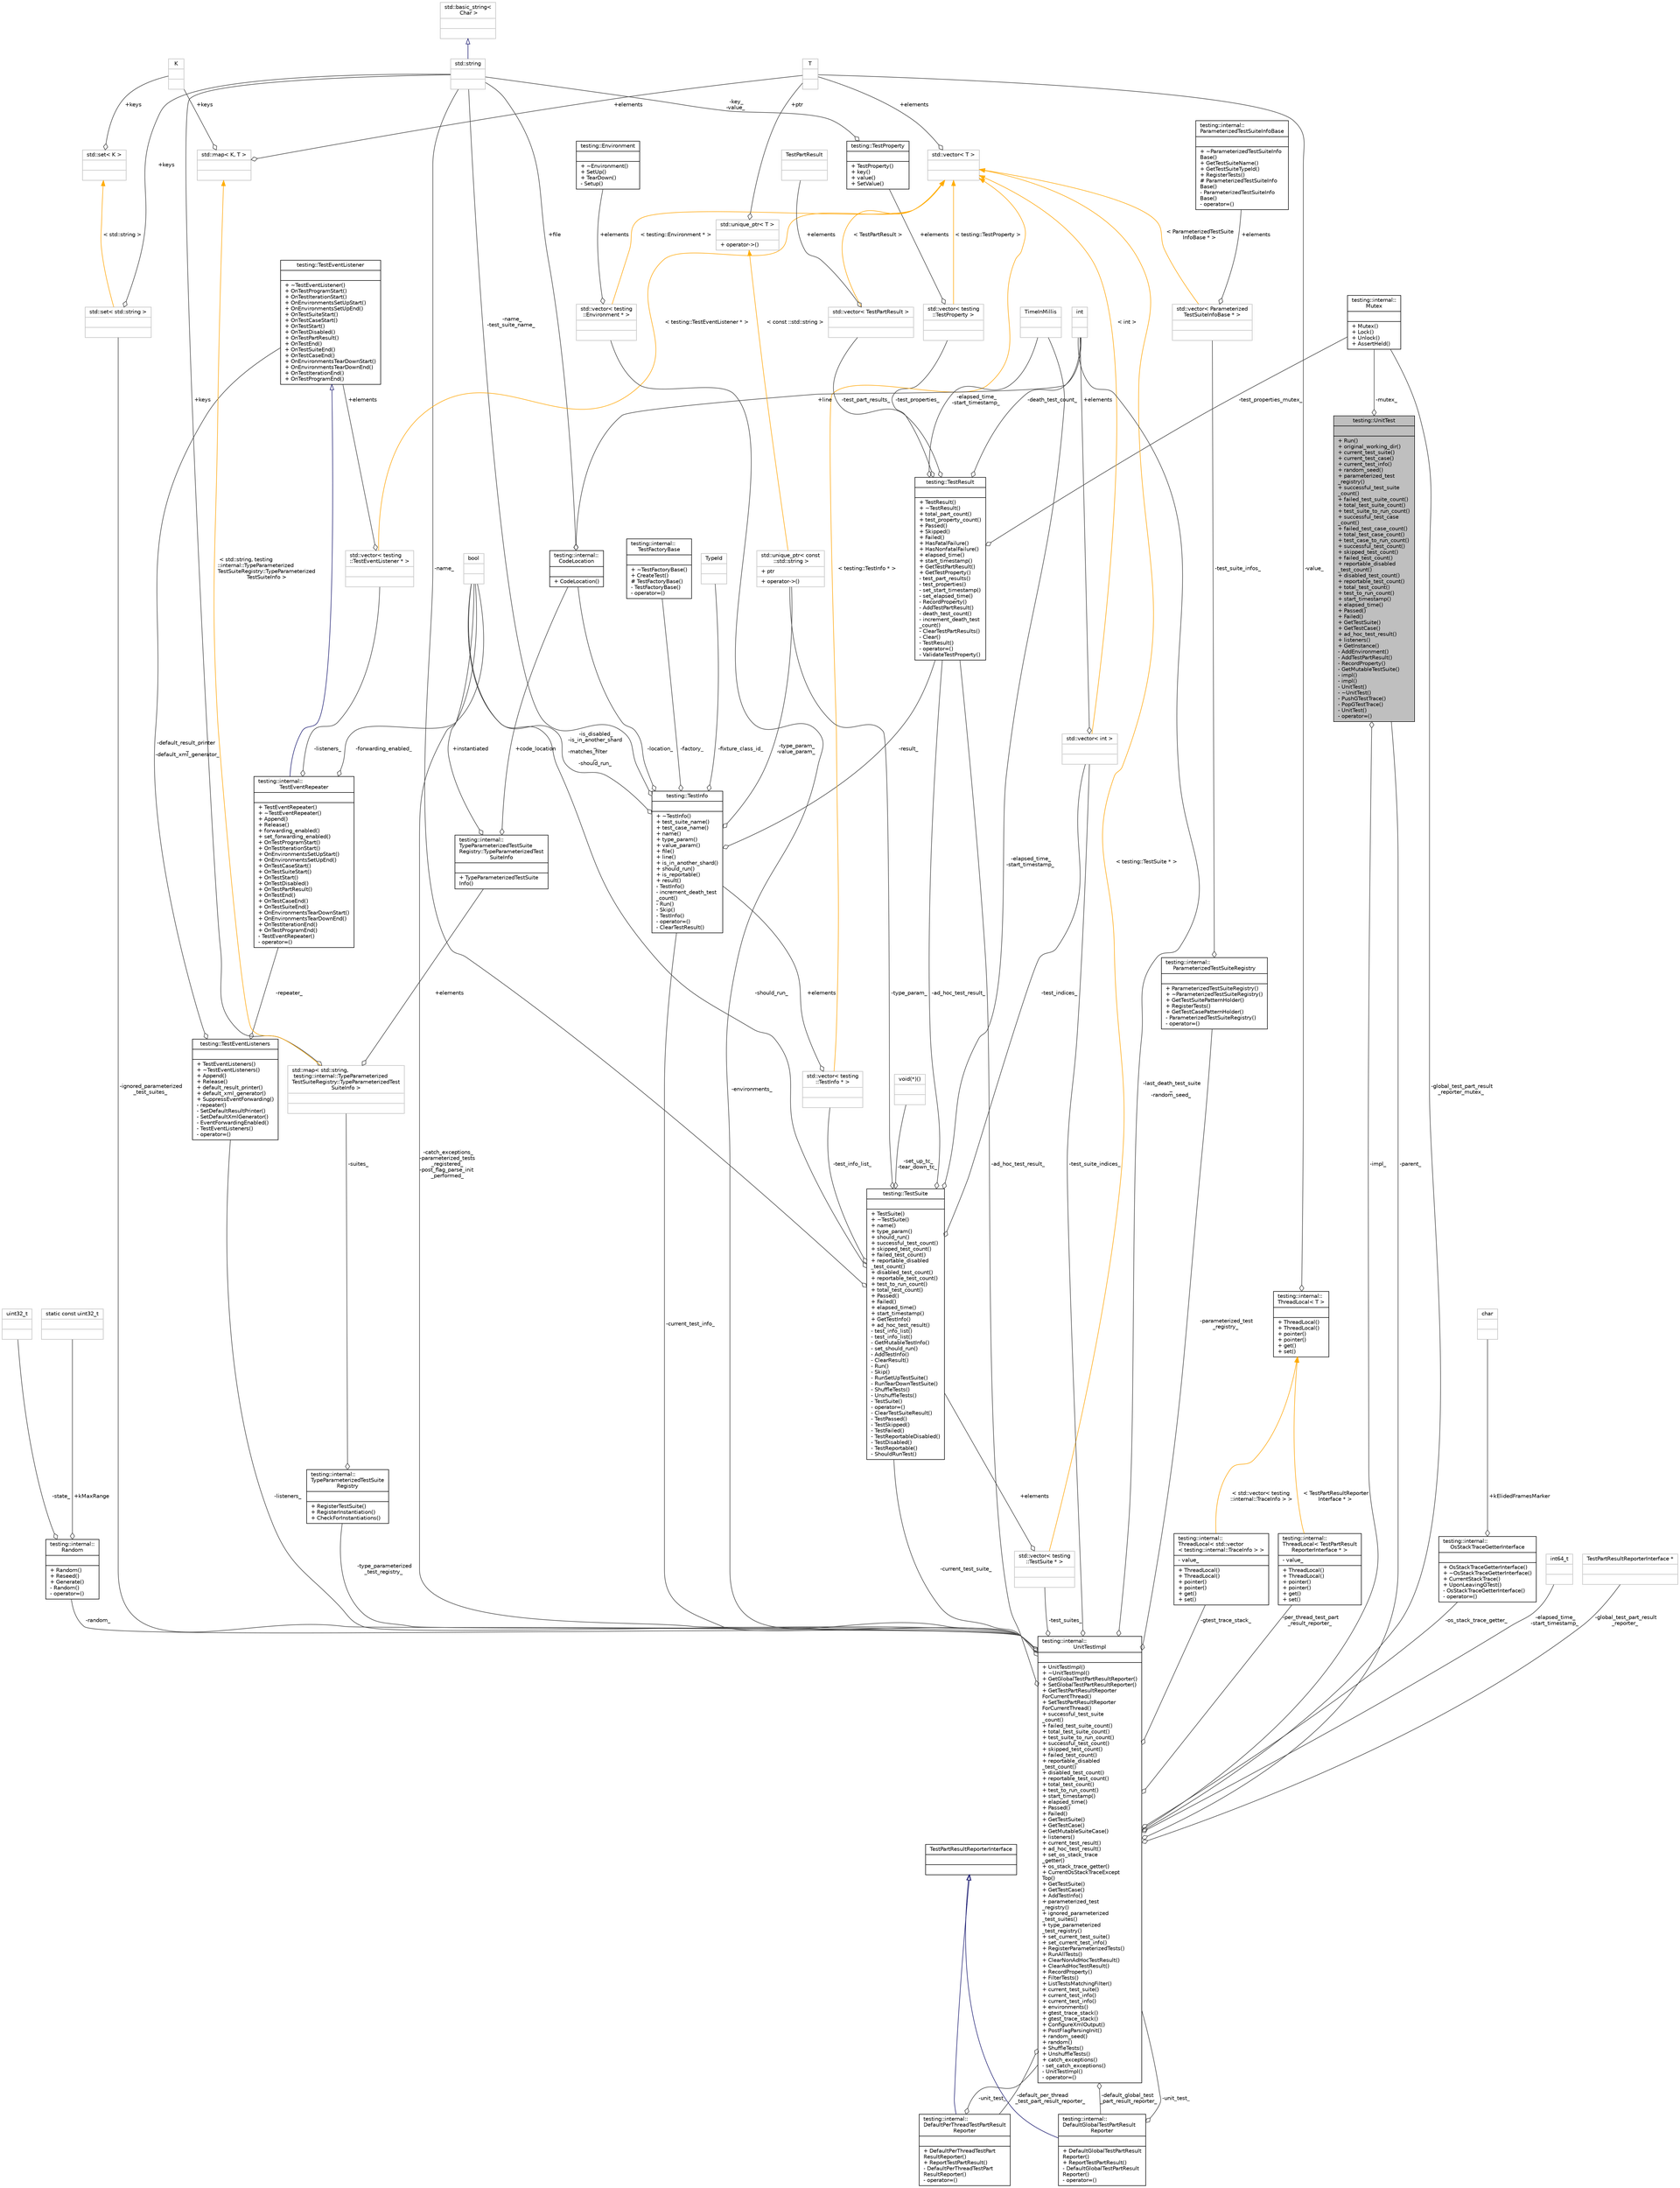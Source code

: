 digraph "testing::UnitTest"
{
 // LATEX_PDF_SIZE
  bgcolor="transparent";
  edge [fontname="Helvetica",fontsize="10",labelfontname="Helvetica",labelfontsize="10"];
  node [fontname="Helvetica",fontsize="10",shape=record];
  Node1 [label="{testing::UnitTest\n||+ Run()\l+ original_working_dir()\l+ current_test_suite()\l+ current_test_case()\l+ current_test_info()\l+ random_seed()\l+ parameterized_test\l_registry()\l+ successful_test_suite\l_count()\l+ failed_test_suite_count()\l+ total_test_suite_count()\l+ test_suite_to_run_count()\l+ successful_test_case\l_count()\l+ failed_test_case_count()\l+ total_test_case_count()\l+ test_case_to_run_count()\l+ successful_test_count()\l+ skipped_test_count()\l+ failed_test_count()\l+ reportable_disabled\l_test_count()\l+ disabled_test_count()\l+ reportable_test_count()\l+ total_test_count()\l+ test_to_run_count()\l+ start_timestamp()\l+ elapsed_time()\l+ Passed()\l+ Failed()\l+ GetTestSuite()\l+ GetTestCase()\l+ ad_hoc_test_result()\l+ listeners()\l+ GetInstance()\l- AddEnvironment()\l- AddTestPartResult()\l- RecordProperty()\l- GetMutableTestSuite()\l- impl()\l- impl()\l- UnitTest()\l- ~UnitTest()\l- PushGTestTrace()\l- PopGTestTrace()\l- UnitTest()\l- operator=()\l}",height=0.2,width=0.4,color="black", fillcolor="grey75", style="filled", fontcolor="black",tooltip=" "];
  Node2 -> Node1 [color="grey25",fontsize="10",style="solid",label=" -impl_" ,arrowhead="odiamond",fontname="Helvetica"];
  Node2 [label="{testing::internal::\lUnitTestImpl\n||+ UnitTestImpl()\l+ ~UnitTestImpl()\l+ GetGlobalTestPartResultReporter()\l+ SetGlobalTestPartResultReporter()\l+ GetTestPartResultReporter\lForCurrentThread()\l+ SetTestPartResultReporter\lForCurrentThread()\l+ successful_test_suite\l_count()\l+ failed_test_suite_count()\l+ total_test_suite_count()\l+ test_suite_to_run_count()\l+ successful_test_count()\l+ skipped_test_count()\l+ failed_test_count()\l+ reportable_disabled\l_test_count()\l+ disabled_test_count()\l+ reportable_test_count()\l+ total_test_count()\l+ test_to_run_count()\l+ start_timestamp()\l+ elapsed_time()\l+ Passed()\l+ Failed()\l+ GetTestSuite()\l+ GetTestCase()\l+ GetMutableSuiteCase()\l+ listeners()\l+ current_test_result()\l+ ad_hoc_test_result()\l+ set_os_stack_trace\l_getter()\l+ os_stack_trace_getter()\l+ CurrentOsStackTraceExcept\lTop()\l+ GetTestSuite()\l+ GetTestCase()\l+ AddTestInfo()\l+ parameterized_test\l_registry()\l+ ignored_parameterized\l_test_suites()\l+ type_parameterized\l_test_registry()\l+ set_current_test_suite()\l+ set_current_test_info()\l+ RegisterParameterizedTests()\l+ RunAllTests()\l+ ClearNonAdHocTestResult()\l+ ClearAdHocTestResult()\l+ RecordProperty()\l+ FilterTests()\l+ ListTestsMatchingFilter()\l+ current_test_suite()\l+ current_test_info()\l+ current_test_info()\l+ environments()\l+ gtest_trace_stack()\l+ gtest_trace_stack()\l+ ConfigureXmlOutput()\l+ PostFlagParsingInit()\l+ random_seed()\l+ random()\l+ ShuffleTests()\l+ UnshuffleTests()\l+ catch_exceptions()\l- set_catch_exceptions()\l- UnitTestImpl()\l- operator=()\l}",height=0.2,width=0.4,color="black",URL="$classtesting_1_1internal_1_1UnitTestImpl.html",tooltip=" "];
  Node3 -> Node2 [color="grey25",fontsize="10",style="solid",label=" -random_" ,arrowhead="odiamond",fontname="Helvetica"];
  Node3 [label="{testing::internal::\lRandom\n||+ Random()\l+ Reseed()\l+ Generate()\l- Random()\l- operator=()\l}",height=0.2,width=0.4,color="black",URL="$classtesting_1_1internal_1_1Random.html",tooltip=" "];
  Node4 -> Node3 [color="grey25",fontsize="10",style="solid",label=" +kMaxRange" ,arrowhead="odiamond",fontname="Helvetica"];
  Node4 [label="{static const uint32_t\n||}",height=0.2,width=0.4,color="grey75",tooltip=" "];
  Node5 -> Node3 [color="grey25",fontsize="10",style="solid",label=" -state_" ,arrowhead="odiamond",fontname="Helvetica"];
  Node5 [label="{uint32_t\n||}",height=0.2,width=0.4,color="grey75",tooltip=" "];
  Node6 -> Node2 [color="grey25",fontsize="10",style="solid",label=" -ad_hoc_test_result_" ,arrowhead="odiamond",fontname="Helvetica"];
  Node6 [label="{testing::TestResult\n||+ TestResult()\l+ ~TestResult()\l+ total_part_count()\l+ test_property_count()\l+ Passed()\l+ Skipped()\l+ Failed()\l+ HasFatalFailure()\l+ HasNonfatalFailure()\l+ elapsed_time()\l+ start_timestamp()\l+ GetTestPartResult()\l+ GetTestProperty()\l- test_part_results()\l- test_properties()\l- set_start_timestamp()\l- set_elapsed_time()\l- RecordProperty()\l- AddTestPartResult()\l- death_test_count()\l- increment_death_test\l_count()\l- ClearTestPartResults()\l- Clear()\l- TestResult()\l- operator=()\l- ValidateTestProperty()\l}",height=0.2,width=0.4,color="black",URL="$classtesting_1_1TestResult.html",tooltip=" "];
  Node7 -> Node6 [color="grey25",fontsize="10",style="solid",label=" -test_properties_mutex_" ,arrowhead="odiamond",fontname="Helvetica"];
  Node7 [label="{testing::internal::\lMutex\n||+ Mutex()\l+ Lock()\l+ Unlock()\l+ AssertHeld()\l}",height=0.2,width=0.4,color="black",URL="$classtesting_1_1internal_1_1Mutex.html",tooltip=" "];
  Node8 -> Node6 [color="grey25",fontsize="10",style="solid",label=" -test_properties_" ,arrowhead="odiamond",fontname="Helvetica"];
  Node8 [label="{std::vector\< testing\l::TestProperty \>\n||}",height=0.2,width=0.4,color="grey75",tooltip=" "];
  Node9 -> Node8 [color="grey25",fontsize="10",style="solid",label=" +elements" ,arrowhead="odiamond",fontname="Helvetica"];
  Node9 [label="{testing::TestProperty\n||+ TestProperty()\l+ key()\l+ value()\l+ SetValue()\l}",height=0.2,width=0.4,color="black",URL="$classtesting_1_1TestProperty.html",tooltip=" "];
  Node10 -> Node9 [color="grey25",fontsize="10",style="solid",label=" -key_\n-value_" ,arrowhead="odiamond",fontname="Helvetica"];
  Node10 [label="{std::string\n||}",height=0.2,width=0.4,color="grey75",tooltip=" "];
  Node11 -> Node10 [dir="back",color="midnightblue",fontsize="10",style="solid",arrowtail="onormal",fontname="Helvetica"];
  Node11 [label="{std::basic_string\<\l Char \>\n||}",height=0.2,width=0.4,color="grey75",tooltip=" "];
  Node12 -> Node8 [dir="back",color="orange",fontsize="10",style="solid",label=" \< testing::TestProperty \>" ,fontname="Helvetica"];
  Node12 [label="{std::vector\< T \>\n||}",height=0.2,width=0.4,color="grey75",tooltip=" "];
  Node13 -> Node12 [color="grey25",fontsize="10",style="solid",label=" +elements" ,arrowhead="odiamond",fontname="Helvetica"];
  Node13 [label="{T\n||}",height=0.2,width=0.4,color="grey75",tooltip=" "];
  Node14 -> Node6 [color="grey25",fontsize="10",style="solid",label=" -death_test_count_" ,arrowhead="odiamond",fontname="Helvetica"];
  Node14 [label="{int\n||}",height=0.2,width=0.4,color="grey75",tooltip=" "];
  Node15 -> Node6 [color="grey25",fontsize="10",style="solid",label=" -elapsed_time_\n-start_timestamp_" ,arrowhead="odiamond",fontname="Helvetica"];
  Node15 [label="{TimeInMillis\n||}",height=0.2,width=0.4,color="grey75",tooltip=" "];
  Node16 -> Node6 [color="grey25",fontsize="10",style="solid",label=" -test_part_results_" ,arrowhead="odiamond",fontname="Helvetica"];
  Node16 [label="{std::vector\< TestPartResult \>\n||}",height=0.2,width=0.4,color="grey75",tooltip=" "];
  Node17 -> Node16 [color="grey25",fontsize="10",style="solid",label=" +elements" ,arrowhead="odiamond",fontname="Helvetica"];
  Node17 [label="{TestPartResult\n||}",height=0.2,width=0.4,color="grey75",tooltip=" "];
  Node12 -> Node16 [dir="back",color="orange",fontsize="10",style="solid",label=" \< TestPartResult \>" ,fontname="Helvetica"];
  Node18 -> Node2 [color="grey25",fontsize="10",style="solid",label=" -per_thread_test_part\l_result_reporter_" ,arrowhead="odiamond",fontname="Helvetica"];
  Node18 [label="{testing::internal::\lThreadLocal\< TestPartResult\lReporterInterface * \>\n|- value_\l|+ ThreadLocal()\l+ ThreadLocal()\l+ pointer()\l+ pointer()\l+ get()\l+ set()\l}",height=0.2,width=0.4,color="black",URL="$classtesting_1_1internal_1_1ThreadLocal.html",tooltip=" "];
  Node19 -> Node18 [dir="back",color="orange",fontsize="10",style="solid",label=" \< TestPartResultReporter\lInterface * \>" ,fontname="Helvetica"];
  Node19 [label="{testing::internal::\lThreadLocal\< T \>\n||+ ThreadLocal()\l+ ThreadLocal()\l+ pointer()\l+ pointer()\l+ get()\l+ set()\l}",height=0.2,width=0.4,color="black",URL="$classtesting_1_1internal_1_1ThreadLocal.html",tooltip=" "];
  Node13 -> Node19 [color="grey25",fontsize="10",style="solid",label=" -value_" ,arrowhead="odiamond",fontname="Helvetica"];
  Node1 -> Node2 [color="grey25",fontsize="10",style="solid",label=" -parent_" ,arrowhead="odiamond",fontname="Helvetica"];
  Node20 -> Node2 [color="grey25",fontsize="10",style="solid",label=" -os_stack_trace_getter_" ,arrowhead="odiamond",fontname="Helvetica"];
  Node20 [label="{testing::internal::\lOsStackTraceGetterInterface\n||+ OsStackTraceGetterInterface()\l+ ~OsStackTraceGetterInterface()\l+ CurrentStackTrace()\l+ UponLeavingGTest()\l- OsStackTraceGetterInterface()\l- operator=()\l}",height=0.2,width=0.4,color="black",URL="$classtesting_1_1internal_1_1OsStackTraceGetterInterface.html",tooltip=" "];
  Node21 -> Node20 [color="grey25",fontsize="10",style="solid",label=" +kElidedFramesMarker" ,arrowhead="odiamond",fontname="Helvetica"];
  Node21 [label="{char\n||}",height=0.2,width=0.4,color="grey75",tooltip=" "];
  Node22 -> Node2 [color="grey25",fontsize="10",style="solid",label=" -listeners_" ,arrowhead="odiamond",fontname="Helvetica"];
  Node22 [label="{testing::TestEventListeners\n||+ TestEventListeners()\l+ ~TestEventListeners()\l+ Append()\l+ Release()\l+ default_result_printer()\l+ default_xml_generator()\l+ SuppressEventForwarding()\l- repeater()\l- SetDefaultResultPrinter()\l- SetDefaultXmlGenerator()\l- EventForwardingEnabled()\l- TestEventListeners()\l- operator=()\l}",height=0.2,width=0.4,color="black",URL="$classtesting_1_1TestEventListeners.html",tooltip=" "];
  Node23 -> Node22 [color="grey25",fontsize="10",style="solid",label=" -repeater_" ,arrowhead="odiamond",fontname="Helvetica"];
  Node23 [label="{testing::internal::\lTestEventRepeater\n||+ TestEventRepeater()\l+ ~TestEventRepeater()\l+ Append()\l+ Release()\l+ forwarding_enabled()\l+ set_forwarding_enabled()\l+ OnTestProgramStart()\l+ OnTestIterationStart()\l+ OnEnvironmentsSetUpStart()\l+ OnEnvironmentsSetUpEnd()\l+ OnTestCaseStart()\l+ OnTestSuiteStart()\l+ OnTestStart()\l+ OnTestDisabled()\l+ OnTestPartResult()\l+ OnTestEnd()\l+ OnTestCaseEnd()\l+ OnTestSuiteEnd()\l+ OnEnvironmentsTearDownStart()\l+ OnEnvironmentsTearDownEnd()\l+ OnTestIterationEnd()\l+ OnTestProgramEnd()\l- TestEventRepeater()\l- operator=()\l}",height=0.2,width=0.4,color="black",URL="$classtesting_1_1internal_1_1TestEventRepeater.html",tooltip=" "];
  Node24 -> Node23 [dir="back",color="midnightblue",fontsize="10",style="solid",arrowtail="onormal",fontname="Helvetica"];
  Node24 [label="{testing::TestEventListener\n||+ ~TestEventListener()\l+ OnTestProgramStart()\l+ OnTestIterationStart()\l+ OnEnvironmentsSetUpStart()\l+ OnEnvironmentsSetUpEnd()\l+ OnTestSuiteStart()\l+ OnTestCaseStart()\l+ OnTestStart()\l+ OnTestDisabled()\l+ OnTestPartResult()\l+ OnTestEnd()\l+ OnTestSuiteEnd()\l+ OnTestCaseEnd()\l+ OnEnvironmentsTearDownStart()\l+ OnEnvironmentsTearDownEnd()\l+ OnTestIterationEnd()\l+ OnTestProgramEnd()\l}",height=0.2,width=0.4,color="black",URL="$classtesting_1_1TestEventListener.html",tooltip=" "];
  Node25 -> Node23 [color="grey25",fontsize="10",style="solid",label=" -listeners_" ,arrowhead="odiamond",fontname="Helvetica"];
  Node25 [label="{std::vector\< testing\l::TestEventListener * \>\n||}",height=0.2,width=0.4,color="grey75",tooltip=" "];
  Node24 -> Node25 [color="grey25",fontsize="10",style="solid",label=" +elements" ,arrowhead="odiamond",fontname="Helvetica"];
  Node12 -> Node25 [dir="back",color="orange",fontsize="10",style="solid",label=" \< testing::TestEventListener * \>" ,fontname="Helvetica"];
  Node26 -> Node23 [color="grey25",fontsize="10",style="solid",label=" -forwarding_enabled_" ,arrowhead="odiamond",fontname="Helvetica"];
  Node26 [label="{bool\n||}",height=0.2,width=0.4,color="grey75",tooltip=" "];
  Node24 -> Node22 [color="grey25",fontsize="10",style="solid",label=" -default_result_printer\l_\n-default_xml_generator_" ,arrowhead="odiamond",fontname="Helvetica"];
  Node27 -> Node2 [color="grey25",fontsize="10",style="solid",label=" -elapsed_time_\n-start_timestamp_" ,arrowhead="odiamond",fontname="Helvetica"];
  Node27 [label="{int64_t\n||}",height=0.2,width=0.4,color="grey75",tooltip=" "];
  Node28 -> Node2 [color="grey25",fontsize="10",style="solid",label=" -global_test_part_result\l_reporter_" ,arrowhead="odiamond",fontname="Helvetica"];
  Node28 [label="{TestPartResultReporterInterface *\n||}",height=0.2,width=0.4,color="grey75",tooltip=" "];
  Node7 -> Node2 [color="grey25",fontsize="10",style="solid",label=" -global_test_part_result\l_reporter_mutex_" ,arrowhead="odiamond",fontname="Helvetica"];
  Node29 -> Node2 [color="grey25",fontsize="10",style="solid",label=" -ignored_parameterized\l_test_suites_" ,arrowhead="odiamond",fontname="Helvetica"];
  Node29 [label="{std::set\< std::string \>\n||}",height=0.2,width=0.4,color="grey75",tooltip=" "];
  Node10 -> Node29 [color="grey25",fontsize="10",style="solid",label=" +keys" ,arrowhead="odiamond",fontname="Helvetica"];
  Node30 -> Node29 [dir="back",color="orange",fontsize="10",style="solid",label=" \< std::string \>" ,fontname="Helvetica"];
  Node30 [label="{std::set\< K \>\n||}",height=0.2,width=0.4,color="grey75",tooltip=" "];
  Node31 -> Node30 [color="grey25",fontsize="10",style="solid",label=" +keys" ,arrowhead="odiamond",fontname="Helvetica"];
  Node31 [label="{K\n||}",height=0.2,width=0.4,color="grey75",tooltip=" "];
  Node14 -> Node2 [color="grey25",fontsize="10",style="solid",label=" -last_death_test_suite\l_\n-random_seed_" ,arrowhead="odiamond",fontname="Helvetica"];
  Node32 -> Node2 [color="grey25",fontsize="10",style="solid",label=" -type_parameterized\l_test_registry_" ,arrowhead="odiamond",fontname="Helvetica"];
  Node32 [label="{testing::internal::\lTypeParameterizedTestSuite\lRegistry\n||+ RegisterTestSuite()\l+ RegisterInstantiation()\l+ CheckForInstantiations()\l}",height=0.2,width=0.4,color="black",URL="$classtesting_1_1internal_1_1TypeParameterizedTestSuiteRegistry.html",tooltip=" "];
  Node33 -> Node32 [color="grey25",fontsize="10",style="solid",label=" -suites_" ,arrowhead="odiamond",fontname="Helvetica"];
  Node33 [label="{std::map\< std::string,\l testing::internal::TypeParameterized\lTestSuiteRegistry::TypeParameterizedTest\lSuiteInfo \>\n||}",height=0.2,width=0.4,color="grey75",tooltip=" "];
  Node34 -> Node33 [color="grey25",fontsize="10",style="solid",label=" +elements" ,arrowhead="odiamond",fontname="Helvetica"];
  Node34 [label="{testing::internal::\lTypeParameterizedTestSuite\lRegistry::TypeParameterizedTest\lSuiteInfo\n||+ TypeParameterizedTestSuite\lInfo()\l}",height=0.2,width=0.4,color="black",URL="$structtesting_1_1internal_1_1TypeParameterizedTestSuiteRegistry_1_1TypeParameterizedTestSuiteInfo.html",tooltip=" "];
  Node35 -> Node34 [color="grey25",fontsize="10",style="solid",label=" +code_location" ,arrowhead="odiamond",fontname="Helvetica"];
  Node35 [label="{testing::internal::\lCodeLocation\n||+ CodeLocation()\l}",height=0.2,width=0.4,color="black",URL="$structtesting_1_1internal_1_1CodeLocation.html",tooltip=" "];
  Node14 -> Node35 [color="grey25",fontsize="10",style="solid",label=" +line" ,arrowhead="odiamond",fontname="Helvetica"];
  Node10 -> Node35 [color="grey25",fontsize="10",style="solid",label=" +file" ,arrowhead="odiamond",fontname="Helvetica"];
  Node26 -> Node34 [color="grey25",fontsize="10",style="solid",label=" +instantiated" ,arrowhead="odiamond",fontname="Helvetica"];
  Node10 -> Node33 [color="grey25",fontsize="10",style="solid",label=" +keys" ,arrowhead="odiamond",fontname="Helvetica"];
  Node36 -> Node33 [dir="back",color="orange",fontsize="10",style="solid",label=" \< std::string, testing\l::internal::TypeParameterized\lTestSuiteRegistry::TypeParameterized\lTestSuiteInfo \>" ,fontname="Helvetica"];
  Node36 [label="{std::map\< K, T \>\n||}",height=0.2,width=0.4,color="grey75",tooltip=" "];
  Node31 -> Node36 [color="grey25",fontsize="10",style="solid",label=" +keys" ,arrowhead="odiamond",fontname="Helvetica"];
  Node13 -> Node36 [color="grey25",fontsize="10",style="solid",label=" +elements" ,arrowhead="odiamond",fontname="Helvetica"];
  Node26 -> Node2 [color="grey25",fontsize="10",style="solid",label=" -catch_exceptions_\n-parameterized_tests\l_registered_\n-post_flag_parse_init\l_performed_" ,arrowhead="odiamond",fontname="Helvetica"];
  Node37 -> Node2 [color="grey25",fontsize="10",style="solid",label=" -parameterized_test\l_registry_" ,arrowhead="odiamond",fontname="Helvetica"];
  Node37 [label="{testing::internal::\lParameterizedTestSuiteRegistry\n||+ ParameterizedTestSuiteRegistry()\l+ ~ParameterizedTestSuiteRegistry()\l+ GetTestSuitePatternHolder()\l+ RegisterTests()\l+ GetTestCasePatternHolder()\l- ParameterizedTestSuiteRegistry()\l- operator=()\l}",height=0.2,width=0.4,color="black",URL="$classtesting_1_1internal_1_1ParameterizedTestSuiteRegistry.html",tooltip=" "];
  Node38 -> Node37 [color="grey25",fontsize="10",style="solid",label=" -test_suite_infos_" ,arrowhead="odiamond",fontname="Helvetica"];
  Node38 [label="{std::vector\< Parameterized\lTestSuiteInfoBase * \>\n||}",height=0.2,width=0.4,color="grey75",tooltip=" "];
  Node39 -> Node38 [color="grey25",fontsize="10",style="solid",label=" +elements" ,arrowhead="odiamond",fontname="Helvetica"];
  Node39 [label="{testing::internal::\lParameterizedTestSuiteInfoBase\n||+ ~ParameterizedTestSuiteInfo\lBase()\l+ GetTestSuiteName()\l+ GetTestSuiteTypeId()\l+ RegisterTests()\l# ParameterizedTestSuiteInfo\lBase()\l- ParameterizedTestSuiteInfo\lBase()\l- operator=()\l}",height=0.2,width=0.4,color="black",URL="$classtesting_1_1internal_1_1ParameterizedTestSuiteInfoBase.html",tooltip=" "];
  Node12 -> Node38 [dir="back",color="orange",fontsize="10",style="solid",label=" \< ParameterizedTestSuite\lInfoBase * \>" ,fontname="Helvetica"];
  Node40 -> Node2 [color="grey25",fontsize="10",style="solid",label=" -default_global_test\l_part_result_reporter_" ,arrowhead="odiamond",fontname="Helvetica"];
  Node40 [label="{testing::internal::\lDefaultGlobalTestPartResult\lReporter\n||+ DefaultGlobalTestPartResult\lReporter()\l+ ReportTestPartResult()\l- DefaultGlobalTestPartResult\lReporter()\l- operator=()\l}",height=0.2,width=0.4,color="black",URL="$classtesting_1_1internal_1_1DefaultGlobalTestPartResultReporter.html",tooltip=" "];
  Node41 -> Node40 [dir="back",color="midnightblue",fontsize="10",style="solid",arrowtail="onormal",fontname="Helvetica"];
  Node41 [label="{TestPartResultReporterInterface\n||}",height=0.2,width=0.4,color="black",URL="$classTestPartResultReporterInterface.html",tooltip=" "];
  Node2 -> Node40 [color="grey25",fontsize="10",style="solid",label=" -unit_test_" ,arrowhead="odiamond",fontname="Helvetica"];
  Node42 -> Node2 [color="grey25",fontsize="10",style="solid",label=" -test_suite_indices_" ,arrowhead="odiamond",fontname="Helvetica"];
  Node42 [label="{std::vector\< int \>\n||}",height=0.2,width=0.4,color="grey75",tooltip=" "];
  Node14 -> Node42 [color="grey25",fontsize="10",style="solid",label=" +elements" ,arrowhead="odiamond",fontname="Helvetica"];
  Node12 -> Node42 [dir="back",color="orange",fontsize="10",style="solid",label=" \< int \>" ,fontname="Helvetica"];
  Node43 -> Node2 [color="grey25",fontsize="10",style="solid",label=" -environments_" ,arrowhead="odiamond",fontname="Helvetica"];
  Node43 [label="{std::vector\< testing\l::Environment * \>\n||}",height=0.2,width=0.4,color="grey75",tooltip=" "];
  Node44 -> Node43 [color="grey25",fontsize="10",style="solid",label=" +elements" ,arrowhead="odiamond",fontname="Helvetica"];
  Node44 [label="{testing::Environment\n||+ ~Environment()\l+ SetUp()\l+ TearDown()\l- Setup()\l}",height=0.2,width=0.4,color="black",URL="$classtesting_1_1Environment.html",tooltip=" "];
  Node12 -> Node43 [dir="back",color="orange",fontsize="10",style="solid",label=" \< testing::Environment * \>" ,fontname="Helvetica"];
  Node45 -> Node2 [color="grey25",fontsize="10",style="solid",label=" -default_per_thread\l_test_part_result_reporter_" ,arrowhead="odiamond",fontname="Helvetica"];
  Node45 [label="{testing::internal::\lDefaultPerThreadTestPartResult\lReporter\n||+ DefaultPerThreadTestPart\lResultReporter()\l+ ReportTestPartResult()\l- DefaultPerThreadTestPart\lResultReporter()\l- operator=()\l}",height=0.2,width=0.4,color="black",URL="$classtesting_1_1internal_1_1DefaultPerThreadTestPartResultReporter.html",tooltip=" "];
  Node41 -> Node45 [dir="back",color="midnightblue",fontsize="10",style="solid",arrowtail="onormal",fontname="Helvetica"];
  Node2 -> Node45 [color="grey25",fontsize="10",style="solid",label=" -unit_test_" ,arrowhead="odiamond",fontname="Helvetica"];
  Node46 -> Node2 [color="grey25",fontsize="10",style="solid",label=" -gtest_trace_stack_" ,arrowhead="odiamond",fontname="Helvetica"];
  Node46 [label="{testing::internal::\lThreadLocal\< std::vector\l\< testing::internal::TraceInfo \> \>\n|- value_\l|+ ThreadLocal()\l+ ThreadLocal()\l+ pointer()\l+ pointer()\l+ get()\l+ set()\l}",height=0.2,width=0.4,color="black",URL="$classtesting_1_1internal_1_1ThreadLocal.html",tooltip=" "];
  Node19 -> Node46 [dir="back",color="orange",fontsize="10",style="solid",label=" \< std::vector\< testing\l::internal::TraceInfo \> \>" ,fontname="Helvetica"];
  Node47 -> Node2 [color="grey25",fontsize="10",style="solid",label=" -current_test_suite_" ,arrowhead="odiamond",fontname="Helvetica"];
  Node47 [label="{testing::TestSuite\n||+ TestSuite()\l+ ~TestSuite()\l+ name()\l+ type_param()\l+ should_run()\l+ successful_test_count()\l+ skipped_test_count()\l+ failed_test_count()\l+ reportable_disabled\l_test_count()\l+ disabled_test_count()\l+ reportable_test_count()\l+ test_to_run_count()\l+ total_test_count()\l+ Passed()\l+ Failed()\l+ elapsed_time()\l+ start_timestamp()\l+ GetTestInfo()\l+ ad_hoc_test_result()\l- test_info_list()\l- test_info_list()\l- GetMutableTestInfo()\l- set_should_run()\l- AddTestInfo()\l- ClearResult()\l- Run()\l- Skip()\l- RunSetUpTestSuite()\l- RunTearDownTestSuite()\l- ShuffleTests()\l- UnshuffleTests()\l- TestSuite()\l- operator=()\l- ClearTestSuiteResult()\l- TestPassed()\l- TestSkipped()\l- TestFailed()\l- TestReportableDisabled()\l- TestDisabled()\l- TestReportable()\l- ShouldRunTest()\l}",height=0.2,width=0.4,color="black",URL="$classtesting_1_1TestSuite.html",tooltip=" "];
  Node6 -> Node47 [color="grey25",fontsize="10",style="solid",label=" -ad_hoc_test_result_" ,arrowhead="odiamond",fontname="Helvetica"];
  Node48 -> Node47 [color="grey25",fontsize="10",style="solid",label=" -test_info_list_" ,arrowhead="odiamond",fontname="Helvetica"];
  Node48 [label="{std::vector\< testing\l::TestInfo * \>\n||}",height=0.2,width=0.4,color="grey75",tooltip=" "];
  Node49 -> Node48 [color="grey25",fontsize="10",style="solid",label=" +elements" ,arrowhead="odiamond",fontname="Helvetica"];
  Node49 [label="{testing::TestInfo\n||+ ~TestInfo()\l+ test_suite_name()\l+ test_case_name()\l+ name()\l+ type_param()\l+ value_param()\l+ file()\l+ line()\l+ is_in_another_shard()\l+ should_run()\l+ is_reportable()\l+ result()\l- TestInfo()\l- increment_death_test\l_count()\l- Run()\l- Skip()\l- TestInfo()\l- operator=()\l- ClearTestResult()\l}",height=0.2,width=0.4,color="black",URL="$classtesting_1_1TestInfo.html",tooltip=" "];
  Node6 -> Node49 [color="grey25",fontsize="10",style="solid",label=" -result_" ,arrowhead="odiamond",fontname="Helvetica"];
  Node50 -> Node49 [color="grey25",fontsize="10",style="solid",label=" -type_param_\n-value_param_" ,arrowhead="odiamond",fontname="Helvetica"];
  Node50 [label="{std::unique_ptr\< const\l ::std::string \>\n|+ ptr\l|+ operator-\>()\l}",height=0.2,width=0.4,color="grey75",tooltip=" "];
  Node51 -> Node50 [dir="back",color="orange",fontsize="10",style="solid",label=" \< const ::std::string \>" ,fontname="Helvetica"];
  Node51 [label="{std::unique_ptr\< T \>\n||+ operator-\>()\l}",height=0.2,width=0.4,color="grey75",tooltip=" "];
  Node13 -> Node51 [color="grey25",fontsize="10",style="solid",label=" +ptr" ,arrowhead="odiamond",fontname="Helvetica"];
  Node52 -> Node49 [color="grey25",fontsize="10",style="solid",label=" -factory_" ,arrowhead="odiamond",fontname="Helvetica"];
  Node52 [label="{testing::internal::\lTestFactoryBase\n||+ ~TestFactoryBase()\l+ CreateTest()\l# TestFactoryBase()\l- TestFactoryBase()\l- operator=()\l}",height=0.2,width=0.4,color="black",URL="$classtesting_1_1internal_1_1TestFactoryBase.html",tooltip=" "];
  Node35 -> Node49 [color="grey25",fontsize="10",style="solid",label=" -location_" ,arrowhead="odiamond",fontname="Helvetica"];
  Node26 -> Node49 [color="grey25",fontsize="10",style="solid",label=" -is_disabled_\n-is_in_another_shard\l_\n-matches_filter\l_\n-should_run_" ,arrowhead="odiamond",fontname="Helvetica"];
  Node10 -> Node49 [color="grey25",fontsize="10",style="solid",label=" -name_\n-test_suite_name_" ,arrowhead="odiamond",fontname="Helvetica"];
  Node53 -> Node49 [color="grey25",fontsize="10",style="solid",label=" -fixture_class_id_" ,arrowhead="odiamond",fontname="Helvetica"];
  Node53 [label="{TypeId\n||}",height=0.2,width=0.4,color="grey75",tooltip=" "];
  Node12 -> Node48 [dir="back",color="orange",fontsize="10",style="solid",label=" \< testing::TestInfo * \>" ,fontname="Helvetica"];
  Node50 -> Node47 [color="grey25",fontsize="10",style="solid",label=" -type_param_" ,arrowhead="odiamond",fontname="Helvetica"];
  Node54 -> Node47 [color="grey25",fontsize="10",style="solid",label=" -set_up_tc_\n-tear_down_tc_" ,arrowhead="odiamond",fontname="Helvetica"];
  Node54 [label="{void(*)()\n||}",height=0.2,width=0.4,color="grey75",tooltip=" "];
  Node26 -> Node47 [color="grey25",fontsize="10",style="solid",label=" -should_run_" ,arrowhead="odiamond",fontname="Helvetica"];
  Node10 -> Node47 [color="grey25",fontsize="10",style="solid",label=" -name_" ,arrowhead="odiamond",fontname="Helvetica"];
  Node15 -> Node47 [color="grey25",fontsize="10",style="solid",label=" -elapsed_time_\n-start_timestamp_" ,arrowhead="odiamond",fontname="Helvetica"];
  Node42 -> Node47 [color="grey25",fontsize="10",style="solid",label=" -test_indices_" ,arrowhead="odiamond",fontname="Helvetica"];
  Node55 -> Node2 [color="grey25",fontsize="10",style="solid",label=" -test_suites_" ,arrowhead="odiamond",fontname="Helvetica"];
  Node55 [label="{std::vector\< testing\l::TestSuite * \>\n||}",height=0.2,width=0.4,color="grey75",tooltip=" "];
  Node47 -> Node55 [color="grey25",fontsize="10",style="solid",label=" +elements" ,arrowhead="odiamond",fontname="Helvetica"];
  Node12 -> Node55 [dir="back",color="orange",fontsize="10",style="solid",label=" \< testing::TestSuite * \>" ,fontname="Helvetica"];
  Node49 -> Node2 [color="grey25",fontsize="10",style="solid",label=" -current_test_info_" ,arrowhead="odiamond",fontname="Helvetica"];
  Node7 -> Node1 [color="grey25",fontsize="10",style="solid",label=" -mutex_" ,arrowhead="odiamond",fontname="Helvetica"];
}

